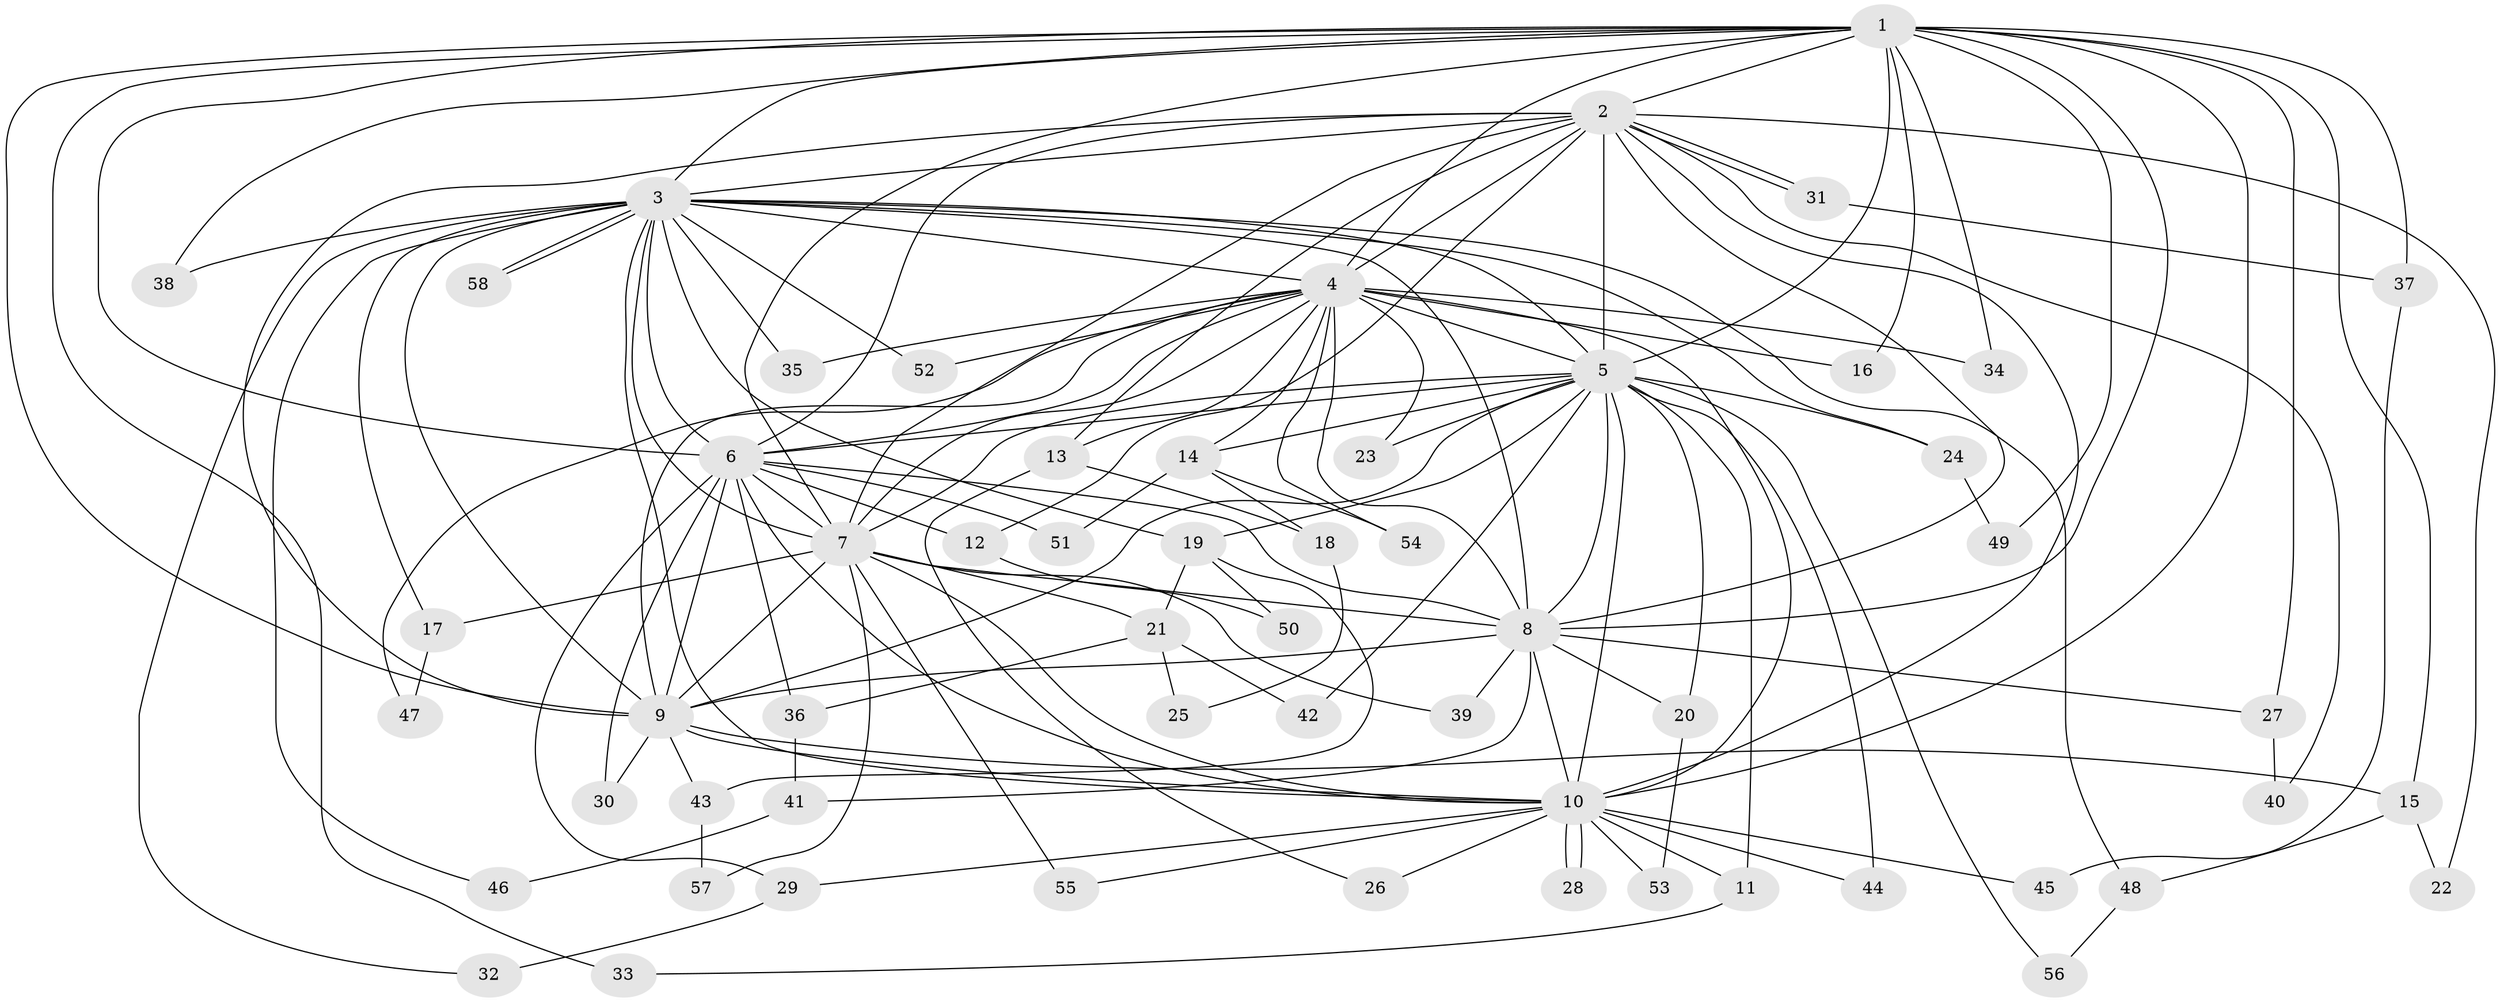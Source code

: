 // coarse degree distribution, {15: 0.023255813953488372, 22: 0.023255813953488372, 16: 0.023255813953488372, 14: 0.046511627906976744, 10: 0.023255813953488372, 3: 0.20930232558139536, 5: 0.046511627906976744, 2: 0.5348837209302325, 8: 0.023255813953488372, 1: 0.046511627906976744}
// Generated by graph-tools (version 1.1) at 2025/51/02/27/25 19:51:49]
// undirected, 58 vertices, 141 edges
graph export_dot {
graph [start="1"]
  node [color=gray90,style=filled];
  1;
  2;
  3;
  4;
  5;
  6;
  7;
  8;
  9;
  10;
  11;
  12;
  13;
  14;
  15;
  16;
  17;
  18;
  19;
  20;
  21;
  22;
  23;
  24;
  25;
  26;
  27;
  28;
  29;
  30;
  31;
  32;
  33;
  34;
  35;
  36;
  37;
  38;
  39;
  40;
  41;
  42;
  43;
  44;
  45;
  46;
  47;
  48;
  49;
  50;
  51;
  52;
  53;
  54;
  55;
  56;
  57;
  58;
  1 -- 2;
  1 -- 3;
  1 -- 4;
  1 -- 5;
  1 -- 6;
  1 -- 7;
  1 -- 8;
  1 -- 9;
  1 -- 10;
  1 -- 15;
  1 -- 16;
  1 -- 27;
  1 -- 33;
  1 -- 34;
  1 -- 37;
  1 -- 38;
  1 -- 49;
  2 -- 3;
  2 -- 4;
  2 -- 5;
  2 -- 6;
  2 -- 7;
  2 -- 8;
  2 -- 9;
  2 -- 10;
  2 -- 12;
  2 -- 13;
  2 -- 22;
  2 -- 31;
  2 -- 31;
  2 -- 40;
  3 -- 4;
  3 -- 5;
  3 -- 6;
  3 -- 7;
  3 -- 8;
  3 -- 9;
  3 -- 10;
  3 -- 17;
  3 -- 19;
  3 -- 24;
  3 -- 32;
  3 -- 35;
  3 -- 38;
  3 -- 46;
  3 -- 48;
  3 -- 52;
  3 -- 58;
  3 -- 58;
  4 -- 5;
  4 -- 6;
  4 -- 7;
  4 -- 8;
  4 -- 9;
  4 -- 10;
  4 -- 13;
  4 -- 14;
  4 -- 16;
  4 -- 23;
  4 -- 34;
  4 -- 35;
  4 -- 47;
  4 -- 52;
  4 -- 54;
  5 -- 6;
  5 -- 7;
  5 -- 8;
  5 -- 9;
  5 -- 10;
  5 -- 11;
  5 -- 14;
  5 -- 19;
  5 -- 20;
  5 -- 23;
  5 -- 24;
  5 -- 42;
  5 -- 44;
  5 -- 56;
  6 -- 7;
  6 -- 8;
  6 -- 9;
  6 -- 10;
  6 -- 12;
  6 -- 29;
  6 -- 30;
  6 -- 36;
  6 -- 51;
  7 -- 8;
  7 -- 9;
  7 -- 10;
  7 -- 17;
  7 -- 21;
  7 -- 39;
  7 -- 55;
  7 -- 57;
  8 -- 9;
  8 -- 10;
  8 -- 20;
  8 -- 27;
  8 -- 39;
  8 -- 41;
  9 -- 10;
  9 -- 15;
  9 -- 30;
  9 -- 43;
  10 -- 11;
  10 -- 26;
  10 -- 28;
  10 -- 28;
  10 -- 29;
  10 -- 44;
  10 -- 45;
  10 -- 53;
  10 -- 55;
  11 -- 33;
  12 -- 50;
  13 -- 18;
  13 -- 26;
  14 -- 18;
  14 -- 51;
  14 -- 54;
  15 -- 22;
  15 -- 48;
  17 -- 47;
  18 -- 25;
  19 -- 21;
  19 -- 43;
  19 -- 50;
  20 -- 53;
  21 -- 25;
  21 -- 36;
  21 -- 42;
  24 -- 49;
  27 -- 40;
  29 -- 32;
  31 -- 37;
  36 -- 41;
  37 -- 45;
  41 -- 46;
  43 -- 57;
  48 -- 56;
}

